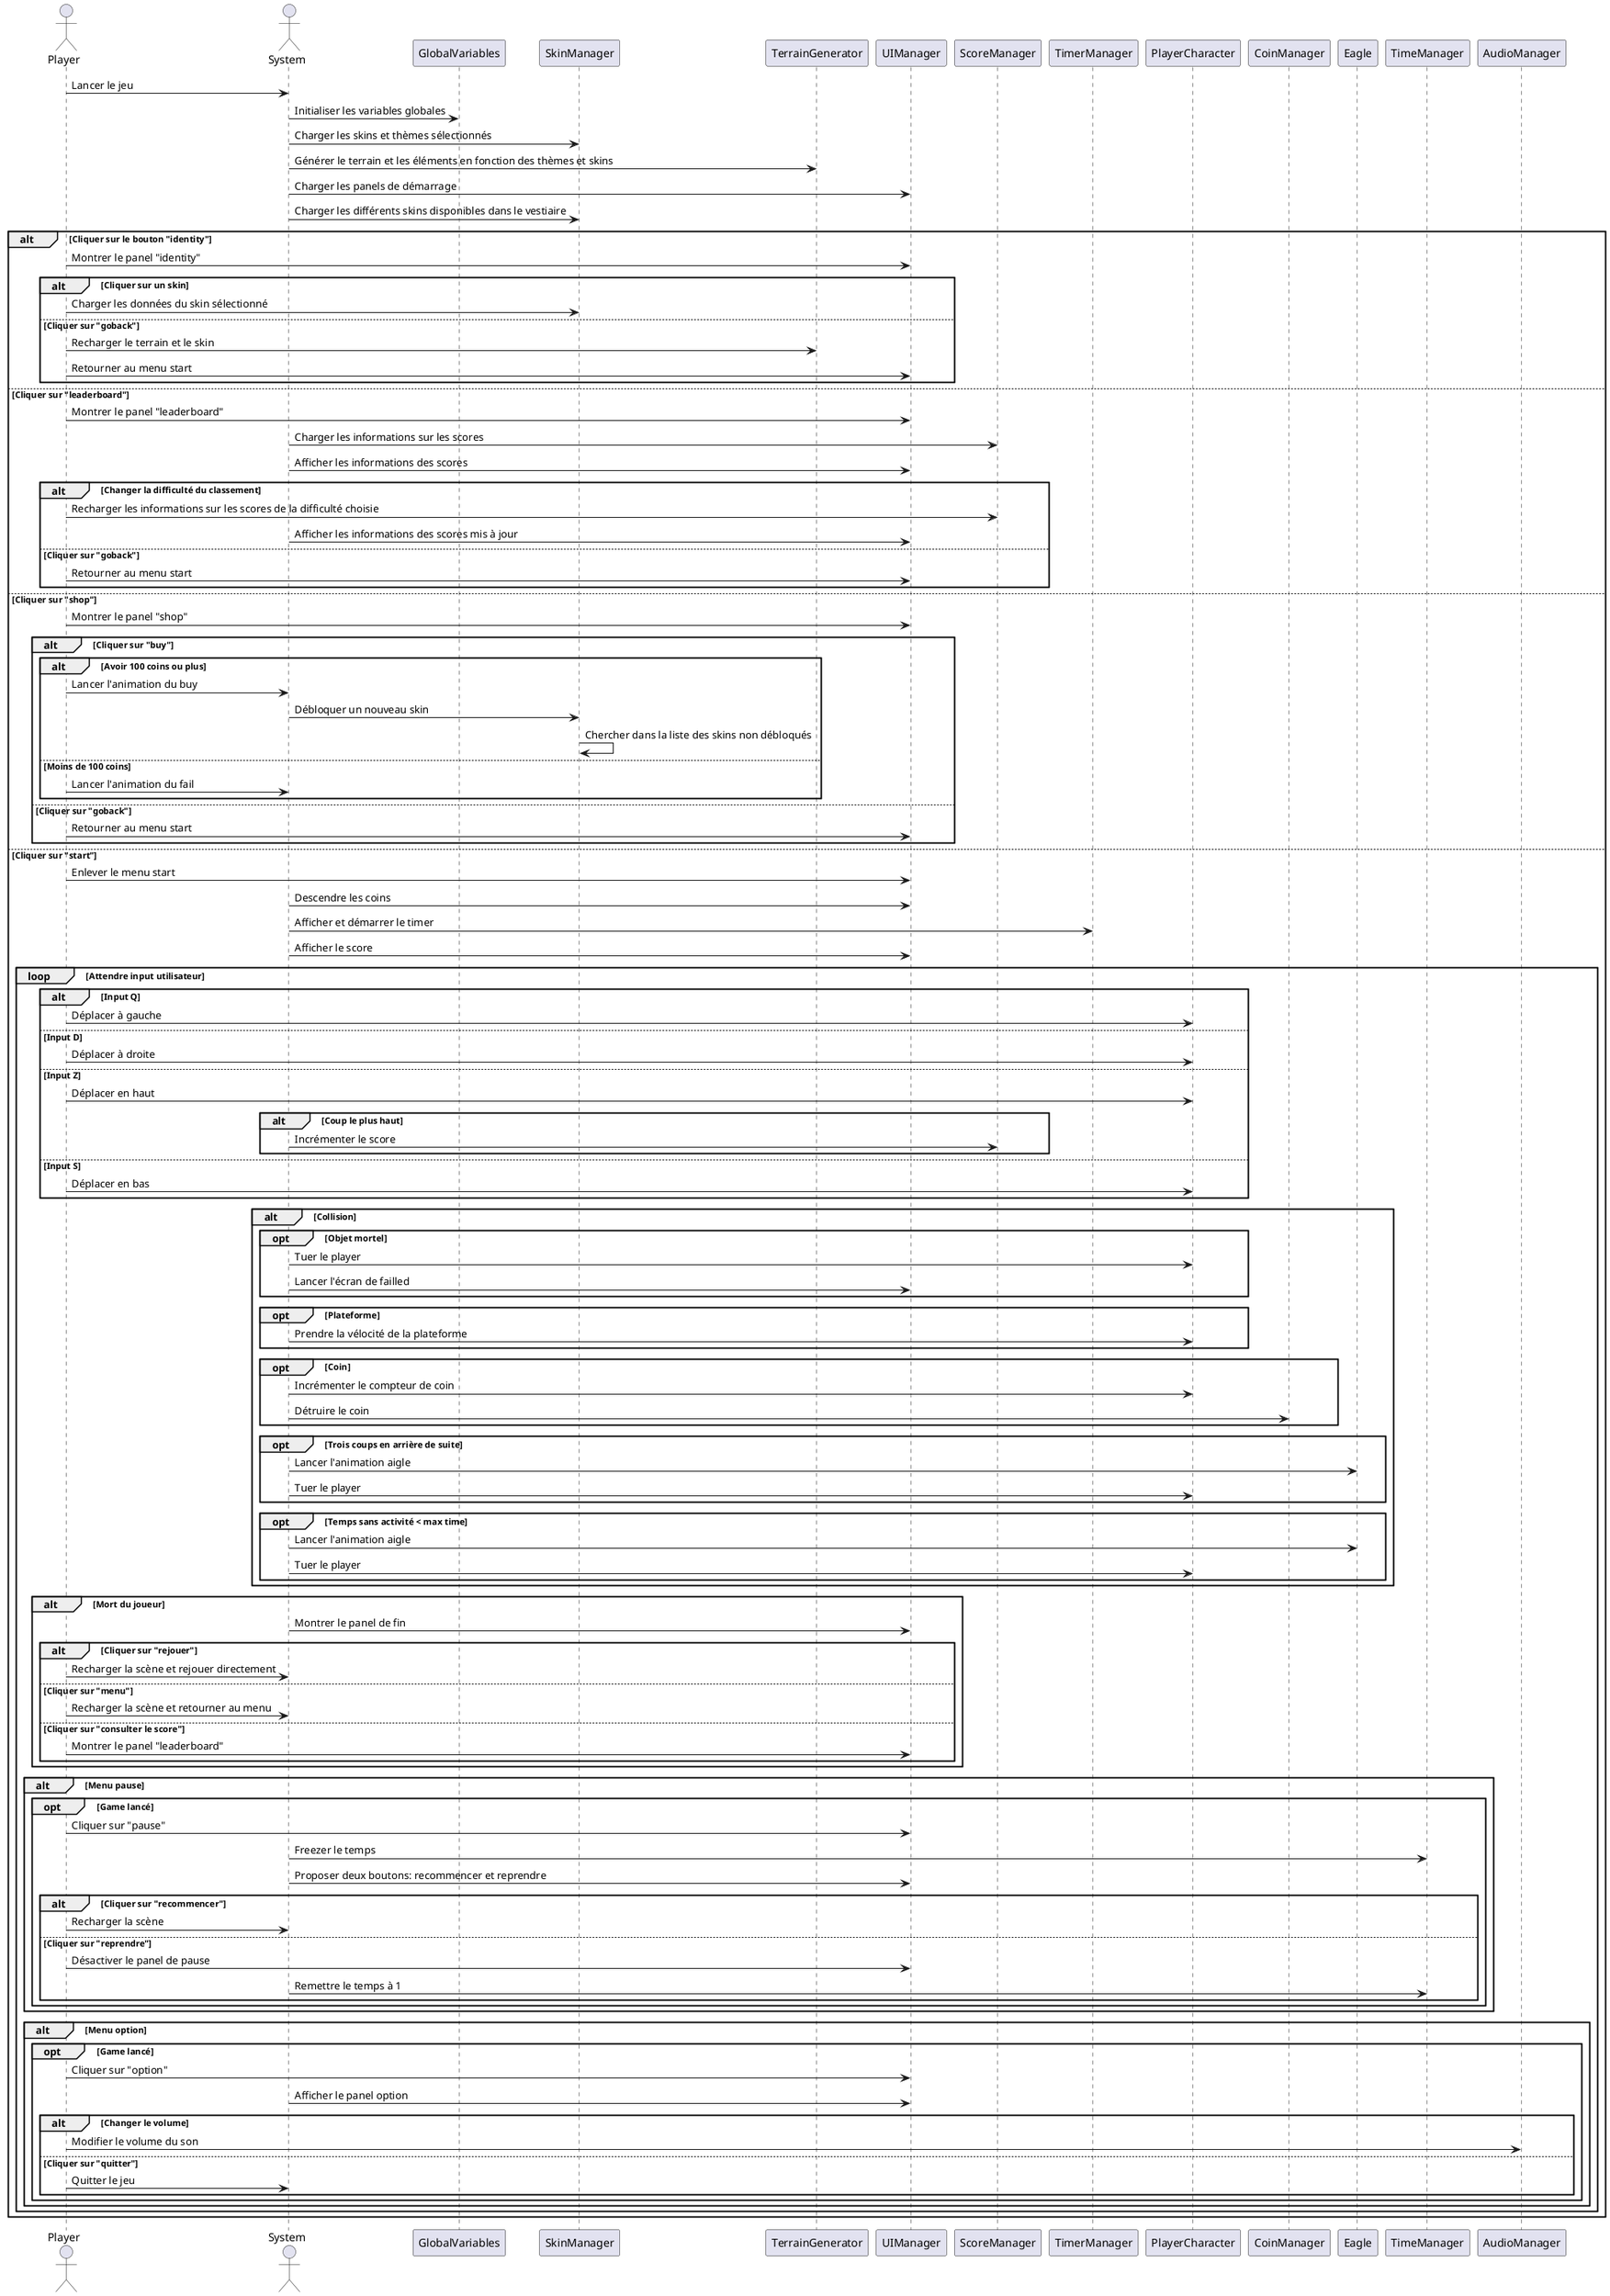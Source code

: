 @startuml
actor Player
actor System

Player -> System: Lancer le jeu
System -> GlobalVariables: Initialiser les variables globales
System -> SkinManager: Charger les skins et thèmes sélectionnés
System -> TerrainGenerator: Générer le terrain et les éléments en fonction des thèmes et skins
System -> UIManager: Charger les panels de démarrage
System -> SkinManager: Charger les différents skins disponibles dans le vestiaire

alt Cliquer sur le bouton "identity"
    Player -> UIManager: Montrer le panel "identity"
    alt Cliquer sur un skin
        Player -> SkinManager: Charger les données du skin sélectionné
    else Cliquer sur "goback"
        Player -> TerrainGenerator: Recharger le terrain et le skin
        Player -> UIManager: Retourner au menu start
    end
else Cliquer sur "leaderboard"
    Player -> UIManager: Montrer le panel "leaderboard"
    System -> ScoreManager: Charger les informations sur les scores
    System -> UIManager: Afficher les informations des scores
    alt Changer la difficulté du classement
        Player -> ScoreManager: Recharger les informations sur les scores de la difficulté choisie
        System -> UIManager: Afficher les informations des scores mis à jour
    else Cliquer sur "goback"
        Player -> UIManager: Retourner au menu start
    end
else Cliquer sur "shop"
    Player -> UIManager: Montrer le panel "shop"
    alt Cliquer sur "buy"
        alt Avoir 100 coins ou plus
            Player -> System: Lancer l'animation du buy
            System -> SkinManager: Débloquer un nouveau skin
            SkinManager -> SkinManager: Chercher dans la liste des skins non débloqués
        else Moins de 100 coins
            Player -> System: Lancer l'animation du fail
        end
    else Cliquer sur "goback"
        Player -> UIManager: Retourner au menu start
    end
else Cliquer sur "start"
    Player -> UIManager: Enlever le menu start
    System -> UIManager: Descendre les coins
    System -> TimerManager: Afficher et démarrer le timer
    System -> UIManager: Afficher le score

    loop Attendre input utilisateur
        alt Input Q
            Player -> PlayerCharacter: Déplacer à gauche
        else Input D
            Player -> PlayerCharacter: Déplacer à droite
        else Input Z
            Player -> PlayerCharacter: Déplacer en haut
            alt Coup le plus haut
                System -> ScoreManager: Incrémenter le score
            end
        else Input S
            Player -> PlayerCharacter: Déplacer en bas
        end

        alt Collision
            opt Objet mortel
                System -> PlayerCharacter: Tuer le player
                System -> UIManager: Lancer l'écran de failled
            end
            opt Plateforme
                System -> PlayerCharacter: Prendre la vélocité de la plateforme
            end
            opt Coin
                System -> PlayerCharacter: Incrémenter le compteur de coin
                System -> CoinManager: Détruire le coin
            end
            opt Trois coups en arrière de suite
                System -> Eagle: Lancer l'animation aigle
                System -> PlayerCharacter: Tuer le player
            end
            opt Temps sans activité < max time
                System -> Eagle: Lancer l'animation aigle
                System -> PlayerCharacter: Tuer le player
            end
        end

        alt Mort du joueur
            System -> UIManager: Montrer le panel de fin
            alt Cliquer sur "rejouer"
                Player -> System: Recharger la scène et rejouer directement
            else Cliquer sur "menu"
                Player -> System: Recharger la scène et retourner au menu
            else Cliquer sur "consulter le score"
                Player -> UIManager: Montrer le panel "leaderboard"
            end
        end

        alt Menu pause
            opt Game lancé
                Player -> UIManager: Cliquer sur "pause"
                System -> TimeManager: Freezer le temps
                System -> UIManager: Proposer deux boutons: recommencer et reprendre
                alt Cliquer sur "recommencer"
                    Player -> System: Recharger la scène
                else Cliquer sur "reprendre"
                    Player -> UIManager: Désactiver le panel de pause
                    System -> TimeManager: Remettre le temps à 1
                end
            end
        end

        alt Menu option
            opt Game lancé
                Player -> UIManager: Cliquer sur "option"
                System -> UIManager: Afficher le panel option
                alt Changer le volume
                    Player -> AudioManager: Modifier le volume du son
                else Cliquer sur "quitter"
                    Player -> System: Quitter le jeu
                end
            end
        end
    end
end
@enduml
